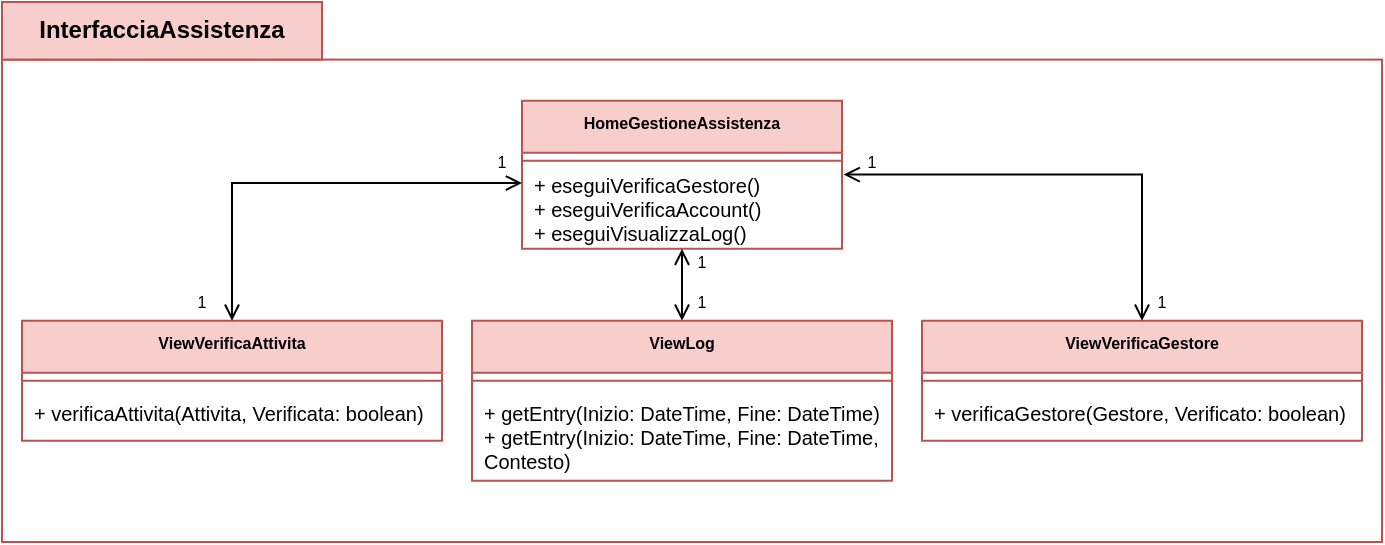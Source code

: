 <mxfile version="20.3.0" type="device" pages="3"><diagram id="Oc4GAFjOkZwdeqoGY5jB" name="Assistenza"><mxGraphModel dx="865" dy="541" grid="1" gridSize="10" guides="1" tooltips="1" connect="1" arrows="1" fold="1" page="1" pageScale="1" pageWidth="827" pageHeight="1169" math="0" shadow="0"><root><mxCell id="0"/><mxCell id="1" parent="0"/><mxCell id="VAPuz3M38RMZrOwEnfrj-1" value="" style="rounded=0;whiteSpace=wrap;html=1;shadow=0;sketch=0;fillStyle=auto;strokeColor=#B85450;fillColor=#FFFFFF;gradientColor=none;" parent="1" vertex="1"><mxGeometry x="130" y="48.79" width="690" height="241.21" as="geometry"/></mxCell><mxCell id="VAPuz3M38RMZrOwEnfrj-2" value="&lt;span style=&quot;&quot;&gt;&lt;font size=&quot;1&quot; style=&quot;&quot;&gt;&lt;b style=&quot;font-size: 12px;&quot;&gt;InterfacciaAssistenza&lt;/b&gt;&lt;/font&gt;&lt;/span&gt;" style="rounded=0;whiteSpace=wrap;html=1;shadow=0;sketch=0;fillStyle=auto;strokeColor=#B85450;fillColor=#F8CECC;gradientColor=none;" parent="1" vertex="1"><mxGeometry x="130" y="20" width="160" height="28.79" as="geometry"/></mxCell><mxCell id="Xh9pQAHB5X-msNiqNMqr-16" value="" style="group" parent="1" vertex="1" connectable="0"><mxGeometry x="230" y="69.4" width="490" height="190" as="geometry"/></mxCell><mxCell id="Xh9pQAHB5X-msNiqNMqr-2" value="HomeGestioneAssistenza" style="swimlane;fontStyle=1;align=center;verticalAlign=top;childLayout=stackLayout;horizontal=1;startSize=26;horizontalStack=0;resizeParent=1;resizeParentMax=0;resizeLast=0;collapsible=1;marginBottom=0;fillColor=#F8CECC;strokeColor=#B85450;fontSize=8;" parent="Xh9pQAHB5X-msNiqNMqr-16" vertex="1"><mxGeometry x="160" width="160" height="74" as="geometry"/></mxCell><mxCell id="Xh9pQAHB5X-msNiqNMqr-4" value="" style="line;strokeWidth=1;fillColor=none;align=left;verticalAlign=middle;spacingTop=-1;spacingLeft=3;spacingRight=3;rotatable=0;labelPosition=right;points=[];portConstraint=eastwest;strokeColor=inherit;" parent="Xh9pQAHB5X-msNiqNMqr-2" vertex="1"><mxGeometry y="26" width="160" height="8" as="geometry"/></mxCell><mxCell id="Xh9pQAHB5X-msNiqNMqr-5" value="+ eseguiVerificaGestore()&#10;+ eseguiVerificaAccount()&#10;+ eseguiVisualizzaLog()" style="text;strokeColor=none;fillColor=none;align=left;verticalAlign=middle;spacingLeft=4;spacingRight=4;overflow=hidden;rotatable=0;points=[[0,0.5],[1,0.5]];portConstraint=eastwest;fontSize=10;" parent="Xh9pQAHB5X-msNiqNMqr-2" vertex="1"><mxGeometry y="34" width="160" height="40" as="geometry"/></mxCell><mxCell id="Xh9pQAHB5X-msNiqNMqr-6" value="ViewVerificaAttivita" style="swimlane;fontStyle=1;align=center;verticalAlign=top;childLayout=stackLayout;horizontal=1;startSize=26;horizontalStack=0;resizeParent=1;resizeParentMax=0;resizeLast=0;collapsible=1;marginBottom=0;fillColor=#F8CECC;strokeColor=#B85450;fontSize=8;" parent="Xh9pQAHB5X-msNiqNMqr-16" vertex="1"><mxGeometry x="-90" y="110" width="210" height="60" as="geometry"/></mxCell><mxCell id="Xh9pQAHB5X-msNiqNMqr-8" value="" style="line;strokeWidth=1;fillColor=none;align=left;verticalAlign=middle;spacingTop=-1;spacingLeft=3;spacingRight=3;rotatable=0;labelPosition=right;points=[];portConstraint=eastwest;strokeColor=inherit;" parent="Xh9pQAHB5X-msNiqNMqr-6" vertex="1"><mxGeometry y="26" width="210" height="8" as="geometry"/></mxCell><mxCell id="Xh9pQAHB5X-msNiqNMqr-9" value="+ verificaAttivita(Attivita, Verificata: boolean)" style="text;strokeColor=none;fillColor=none;align=left;verticalAlign=top;spacingLeft=4;spacingRight=4;overflow=hidden;rotatable=0;points=[[0,0.5],[1,0.5]];portConstraint=eastwest;fontSize=10;" parent="Xh9pQAHB5X-msNiqNMqr-6" vertex="1"><mxGeometry y="34" width="210" height="26" as="geometry"/></mxCell><mxCell id="Xh9pQAHB5X-msNiqNMqr-10" value="ViewVerificaGestore" style="swimlane;fontStyle=1;align=center;verticalAlign=top;childLayout=stackLayout;horizontal=1;startSize=26;horizontalStack=0;resizeParent=1;resizeParentMax=0;resizeLast=0;collapsible=1;marginBottom=0;fillColor=#F8CECC;strokeColor=#B85450;fontSize=8;" parent="Xh9pQAHB5X-msNiqNMqr-16" vertex="1"><mxGeometry x="360" y="110" width="220" height="60" as="geometry"/></mxCell><mxCell id="Xh9pQAHB5X-msNiqNMqr-12" value="" style="line;strokeWidth=1;fillColor=none;align=left;verticalAlign=middle;spacingTop=-1;spacingLeft=3;spacingRight=3;rotatable=0;labelPosition=right;points=[];portConstraint=eastwest;strokeColor=inherit;" parent="Xh9pQAHB5X-msNiqNMqr-10" vertex="1"><mxGeometry y="26" width="220" height="8" as="geometry"/></mxCell><mxCell id="Xh9pQAHB5X-msNiqNMqr-13" value="+ verificaGestore(Gestore, Verificato: boolean)" style="text;strokeColor=none;fillColor=none;align=left;verticalAlign=top;spacingLeft=4;spacingRight=4;overflow=hidden;rotatable=0;points=[[0,0.5],[1,0.5]];portConstraint=eastwest;fontSize=10;" parent="Xh9pQAHB5X-msNiqNMqr-10" vertex="1"><mxGeometry y="34" width="220" height="26" as="geometry"/></mxCell><mxCell id="Xh9pQAHB5X-msNiqNMqr-15" value="" style="endArrow=open;html=1;rounded=0;entryX=0.5;entryY=0;entryDx=0;entryDy=0;exitX=0;exitY=0.178;exitDx=0;exitDy=0;exitPerimeter=0;edgeStyle=orthogonalEdgeStyle;endFill=0;startArrow=open;startFill=0;" parent="Xh9pQAHB5X-msNiqNMqr-16" source="Xh9pQAHB5X-msNiqNMqr-5" target="Xh9pQAHB5X-msNiqNMqr-6" edge="1"><mxGeometry width="50" height="50" relative="1" as="geometry"><mxPoint x="360" y="-40" as="sourcePoint"/><mxPoint x="410" y="-90" as="targetPoint"/></mxGeometry></mxCell><mxCell id="CDzKu6oi8Kyp6h2VvRMe-1" value="&lt;font style=&quot;font-size: 8px;&quot;&gt;1&lt;/font&gt;" style="text;html=1;strokeColor=none;fillColor=none;align=center;verticalAlign=middle;whiteSpace=wrap;rounded=0;fontSize=10;" parent="Xh9pQAHB5X-msNiqNMqr-16" vertex="1"><mxGeometry x="140" y="20" width="20" height="20" as="geometry"/></mxCell><mxCell id="CDzKu6oi8Kyp6h2VvRMe-7" value="" style="endArrow=open;html=1;rounded=0;entryX=1.005;entryY=0.072;entryDx=0;entryDy=0;exitX=0.5;exitY=0;exitDx=0;exitDy=0;edgeStyle=orthogonalEdgeStyle;endFill=0;startArrow=open;startFill=0;entryPerimeter=0;" parent="Xh9pQAHB5X-msNiqNMqr-16" source="Xh9pQAHB5X-msNiqNMqr-10" target="Xh9pQAHB5X-msNiqNMqr-5" edge="1"><mxGeometry width="50" height="50" relative="1" as="geometry"><mxPoint x="540" y="-80" as="sourcePoint"/><mxPoint x="460" y="-10.408" as="targetPoint"/></mxGeometry></mxCell><mxCell id="CDzKu6oi8Kyp6h2VvRMe-8" value="&lt;font style=&quot;font-size: 8px;&quot;&gt;1&lt;/font&gt;" style="text;html=1;strokeColor=none;fillColor=none;align=center;verticalAlign=middle;whiteSpace=wrap;rounded=0;fontSize=10;" parent="Xh9pQAHB5X-msNiqNMqr-16" vertex="1"><mxGeometry x="325" y="20.0" width="20" height="20" as="geometry"/></mxCell><mxCell id="CDzKu6oi8Kyp6h2VvRMe-2" value="&lt;font style=&quot;font-size: 8px;&quot;&gt;1&lt;/font&gt;" style="text;html=1;strokeColor=none;fillColor=none;align=center;verticalAlign=middle;whiteSpace=wrap;rounded=0;fontSize=10;" parent="Xh9pQAHB5X-msNiqNMqr-16" vertex="1"><mxGeometry x="-10" y="90" width="20" height="20" as="geometry"/></mxCell><mxCell id="CDzKu6oi8Kyp6h2VvRMe-4" value="&lt;font style=&quot;font-size: 8px;&quot;&gt;1&lt;/font&gt;" style="text;html=1;strokeColor=none;fillColor=none;align=center;verticalAlign=middle;whiteSpace=wrap;rounded=0;fontSize=10;" parent="Xh9pQAHB5X-msNiqNMqr-16" vertex="1"><mxGeometry x="470" y="90" width="20" height="20" as="geometry"/></mxCell><mxCell id="9TJgq8lwp6YOQyB8NnNv-5" style="rounded=0;orthogonalLoop=1;jettySize=auto;html=1;endArrow=open;endFill=0;startArrow=open;startFill=0;entryX=0.5;entryY=1;entryDx=0;entryDy=0;" parent="Xh9pQAHB5X-msNiqNMqr-16" source="9TJgq8lwp6YOQyB8NnNv-2" target="Xh9pQAHB5X-msNiqNMqr-2" edge="1"><mxGeometry relative="1" as="geometry"><mxPoint x="240" y="80.6" as="targetPoint"/></mxGeometry></mxCell><mxCell id="9TJgq8lwp6YOQyB8NnNv-2" value="ViewLog" style="swimlane;fontStyle=1;align=center;verticalAlign=top;childLayout=stackLayout;horizontal=1;startSize=26;horizontalStack=0;resizeParent=1;resizeParentMax=0;resizeLast=0;collapsible=1;marginBottom=0;fillColor=#F8CECC;strokeColor=#B85450;fontSize=8;" parent="Xh9pQAHB5X-msNiqNMqr-16" vertex="1"><mxGeometry x="135" y="110" width="210" height="80" as="geometry"/></mxCell><mxCell id="9TJgq8lwp6YOQyB8NnNv-3" value="" style="line;strokeWidth=1;fillColor=none;align=left;verticalAlign=middle;spacingTop=-1;spacingLeft=3;spacingRight=3;rotatable=0;labelPosition=right;points=[];portConstraint=eastwest;strokeColor=inherit;" parent="9TJgq8lwp6YOQyB8NnNv-2" vertex="1"><mxGeometry y="26" width="210" height="8" as="geometry"/></mxCell><mxCell id="9TJgq8lwp6YOQyB8NnNv-4" value="+ getEntry(Inizio: DateTime, Fine: DateTime)&#10;+ getEntry(Inizio: DateTime, Fine: DateTime, &#10;Contesto)" style="text;strokeColor=none;fillColor=none;align=left;verticalAlign=top;spacingLeft=4;spacingRight=4;overflow=hidden;rotatable=0;points=[[0,0.5],[1,0.5]];portConstraint=eastwest;fontSize=10;" parent="9TJgq8lwp6YOQyB8NnNv-2" vertex="1"><mxGeometry y="34" width="210" height="46" as="geometry"/></mxCell><mxCell id="9TJgq8lwp6YOQyB8NnNv-6" value="&lt;font style=&quot;font-size: 8px;&quot;&gt;1&lt;/font&gt;" style="text;html=1;strokeColor=none;fillColor=none;align=center;verticalAlign=middle;whiteSpace=wrap;rounded=0;fontSize=10;" parent="Xh9pQAHB5X-msNiqNMqr-16" vertex="1"><mxGeometry x="240" y="70.0" width="20" height="20" as="geometry"/></mxCell><mxCell id="9TJgq8lwp6YOQyB8NnNv-7" value="&lt;font style=&quot;font-size: 8px;&quot;&gt;1&lt;/font&gt;" style="text;html=1;strokeColor=none;fillColor=none;align=center;verticalAlign=middle;whiteSpace=wrap;rounded=0;fontSize=10;" parent="Xh9pQAHB5X-msNiqNMqr-16" vertex="1"><mxGeometry x="240" y="90.0" width="20" height="20" as="geometry"/></mxCell></root></mxGraphModel></diagram><diagram id="rIzbp94jsuHbJC4Z7r_v" name="Gestore/Personale"><mxGraphModel dx="2211" dy="865" grid="1" gridSize="10" guides="1" tooltips="1" connect="1" arrows="1" fold="1" page="1" pageScale="1" pageWidth="827" pageHeight="1169" math="0" shadow="0"><root><mxCell id="0"/><mxCell id="1" parent="0"/><mxCell id="MV1EXYH2ixniYXt_EM-U-47" value="" style="html=1;strokeColor=#b85450;resizeWidth=1;resizeHeight=1;fillColor=#FFFFFF;part=1;connectable=0;allowArrows=0;deletable=0;fillStyle=auto;fontSize=8;" parent="1" vertex="1"><mxGeometry x="530" y="822" width="450" height="440" as="geometry"/></mxCell><mxCell id="MV1EXYH2ixniYXt_EM-U-48" value="&lt;b&gt;InterfacciaOrdine&lt;/b&gt;" style="rounded=0;whiteSpace=wrap;html=1;fillColor=#f8cecc;strokeColor=#b85450;" parent="1" vertex="1"><mxGeometry x="530" y="792" width="140" height="30" as="geometry"/></mxCell><mxCell id="MV1EXYH2ixniYXt_EM-U-45" value="" style="group" parent="1" vertex="1" connectable="0"><mxGeometry x="60" y="792" width="1060" height="470" as="geometry"/></mxCell><mxCell id="MV1EXYH2ixniYXt_EM-U-40" value="" style="html=1;strokeColor=#B85450;resizeWidth=1;resizeHeight=1;fillColor=#FFFFFF;part=1;connectable=0;allowArrows=0;deletable=0;fillStyle=auto;fontSize=8;" parent="MV1EXYH2ixniYXt_EM-U-45" vertex="1"><mxGeometry y="30" width="460" height="440" as="geometry"/></mxCell><mxCell id="MV1EXYH2ixniYXt_EM-U-44" value="&lt;b&gt;InterfacciaPersonale&lt;/b&gt;" style="rounded=0;whiteSpace=wrap;html=1;fillColor=#f8cecc;strokeColor=#b85450;" parent="MV1EXYH2ixniYXt_EM-U-45" vertex="1"><mxGeometry width="140" height="30" as="geometry"/></mxCell><mxCell id="MV1EXYH2ixniYXt_EM-U-1" value="ViewRichiami" style="swimlane;fontStyle=1;align=center;verticalAlign=top;childLayout=stackLayout;horizontal=1;startSize=26;horizontalStack=0;resizeParent=1;resizeParentMax=0;resizeLast=0;collapsible=1;marginBottom=0;strokeColor=#B85450;fontSize=8;fillColor=#F8CECC;" parent="MV1EXYH2ixniYXt_EM-U-45" vertex="1"><mxGeometry x="70" y="176" width="180" height="80" as="geometry"/></mxCell><mxCell id="MV1EXYH2ixniYXt_EM-U-2" value="" style="line;strokeWidth=1;fillColor=none;align=left;verticalAlign=middle;spacingTop=-1;spacingLeft=3;spacingRight=3;rotatable=0;labelPosition=right;points=[];portConstraint=eastwest;strokeColor=inherit;fontSize=8;" parent="MV1EXYH2ixniYXt_EM-U-1" vertex="1"><mxGeometry y="26" width="180" height="8" as="geometry"/></mxCell><mxCell id="MV1EXYH2ixniYXt_EM-U-3" value="+ richiamoGestito(Tavolo: number)&#10;+ getTavoliConRichiamo(): number[]" style="text;strokeColor=none;fillColor=none;align=left;verticalAlign=top;spacingLeft=4;spacingRight=4;overflow=hidden;rotatable=0;points=[[0,0.5],[1,0.5]];portConstraint=eastwest;fontSize=10;" parent="MV1EXYH2ixniYXt_EM-U-1" vertex="1"><mxGeometry y="34" width="180" height="46" as="geometry"/></mxCell><mxCell id="ZmVPJlJoN_OsqeSdR5D6-15" value="HomeOrdine" style="swimlane;fontStyle=1;align=center;verticalAlign=top;childLayout=stackLayout;horizontal=1;startSize=26;horizontalStack=0;resizeParent=1;resizeParentMax=0;resizeLast=0;collapsible=1;marginBottom=0;strokeColor=#B85450;fontSize=8;fillColor=#F8CECC;" parent="MV1EXYH2ixniYXt_EM-U-45" vertex="1"><mxGeometry x="590" y="56" width="140" height="70" as="geometry"/></mxCell><mxCell id="ZmVPJlJoN_OsqeSdR5D6-17" value="" style="line;strokeWidth=1;fillColor=none;align=left;verticalAlign=middle;spacingTop=-1;spacingLeft=3;spacingRight=3;rotatable=0;labelPosition=right;points=[];portConstraint=eastwest;strokeColor=inherit;fontSize=8;" parent="ZmVPJlJoN_OsqeSdR5D6-15" vertex="1"><mxGeometry y="26" width="140" height="8" as="geometry"/></mxCell><mxCell id="ZmVPJlJoN_OsqeSdR5D6-18" value="+ eseguiRiepilogoOrdine()&#10;+ eseguiMenu()" style="text;strokeColor=none;fillColor=none;align=left;verticalAlign=top;spacingLeft=4;spacingRight=4;overflow=hidden;rotatable=0;points=[[0,0.5],[1,0.5]];portConstraint=eastwest;fontSize=10;" parent="ZmVPJlJoN_OsqeSdR5D6-15" vertex="1"><mxGeometry y="34" width="140" height="36" as="geometry"/></mxCell><mxCell id="Ke8cyaTJSrrCaH4ctVzS-3" value="ViewRiepilogoOrdinePersonale" style="swimlane;fontStyle=1;align=center;verticalAlign=top;childLayout=stackLayout;horizontal=1;startSize=26;horizontalStack=0;resizeParent=1;resizeParentMax=0;resizeLast=0;collapsible=1;marginBottom=0;strokeColor=#B85450;fontSize=8;fillColor=#F8CECC;" parent="MV1EXYH2ixniYXt_EM-U-45" vertex="1"><mxGeometry x="220" y="315" width="180" height="70" as="geometry"/></mxCell><mxCell id="Ke8cyaTJSrrCaH4ctVzS-4" value="" style="line;strokeWidth=1;fillColor=none;align=left;verticalAlign=middle;spacingTop=-1;spacingLeft=3;spacingRight=3;rotatable=0;labelPosition=right;points=[];portConstraint=eastwest;strokeColor=inherit;fontSize=8;" parent="Ke8cyaTJSrrCaH4ctVzS-3" vertex="1"><mxGeometry y="26" width="180" height="8" as="geometry"/></mxCell><mxCell id="Ke8cyaTJSrrCaH4ctVzS-5" value="+ modificaNote(Ordine, Note: string)" style="text;strokeColor=none;fillColor=none;align=left;verticalAlign=top;spacingLeft=4;spacingRight=4;overflow=hidden;rotatable=0;points=[[0,0.5],[1,0.5]];portConstraint=eastwest;fontSize=10;" parent="Ke8cyaTJSrrCaH4ctVzS-3" vertex="1"><mxGeometry y="34" width="180" height="36" as="geometry"/></mxCell><mxCell id="ZmVPJlJoN_OsqeSdR5D6-21" value="ViewRiepilogoOrdine" style="swimlane;fontStyle=1;align=center;verticalAlign=top;childLayout=stackLayout;horizontal=1;startSize=26;horizontalStack=0;resizeParent=1;resizeParentMax=0;resizeLast=0;collapsible=1;marginBottom=0;strokeColor=#B85450;fontSize=8;fillColor=#F8CECC;" parent="MV1EXYH2ixniYXt_EM-U-45" vertex="1"><mxGeometry x="480" y="215" width="140" height="80" as="geometry"/></mxCell><mxCell id="ZmVPJlJoN_OsqeSdR5D6-22" value="" style="line;strokeWidth=1;fillColor=none;align=left;verticalAlign=middle;spacingTop=-1;spacingLeft=3;spacingRight=3;rotatable=0;labelPosition=right;points=[];portConstraint=eastwest;strokeColor=inherit;fontSize=8;" parent="ZmVPJlJoN_OsqeSdR5D6-21" vertex="1"><mxGeometry y="26" width="140" height="8" as="geometry"/></mxCell><mxCell id="ZmVPJlJoN_OsqeSdR5D6-23" value="+ conferma(Ordine)&#10;+ modifica(Portata, number)" style="text;strokeColor=none;fillColor=none;align=left;verticalAlign=top;spacingLeft=4;spacingRight=4;overflow=hidden;rotatable=0;points=[[0,0.5],[1,0.5]];portConstraint=eastwest;fontSize=10;" parent="ZmVPJlJoN_OsqeSdR5D6-21" vertex="1"><mxGeometry y="34" width="140" height="46" as="geometry"/></mxCell><mxCell id="Ke8cyaTJSrrCaH4ctVzS-6" style="edgeStyle=orthogonalEdgeStyle;rounded=0;orthogonalLoop=1;jettySize=auto;html=1;startArrow=none;startFill=0;endArrow=block;endFill=0;" parent="MV1EXYH2ixniYXt_EM-U-45" source="Ke8cyaTJSrrCaH4ctVzS-3" target="ZmVPJlJoN_OsqeSdR5D6-21" edge="1"><mxGeometry relative="1" as="geometry"/></mxCell><mxCell id="ZmVPJlJoN_OsqeSdR5D6-24" value="ViewMenu" style="swimlane;fontStyle=1;align=center;verticalAlign=top;childLayout=stackLayout;horizontal=1;startSize=26;horizontalStack=0;resizeParent=1;resizeParentMax=0;resizeLast=0;collapsible=1;marginBottom=0;strokeColor=#B85450;fontSize=8;fillColor=#F8CECC;" parent="MV1EXYH2ixniYXt_EM-U-45" vertex="1"><mxGeometry x="740" y="195" width="140" height="120" as="geometry"/></mxCell><mxCell id="ZmVPJlJoN_OsqeSdR5D6-25" value="" style="line;strokeWidth=1;fillColor=none;align=left;verticalAlign=middle;spacingTop=-1;spacingLeft=3;spacingRight=3;rotatable=0;labelPosition=right;points=[];portConstraint=eastwest;strokeColor=inherit;fontSize=8;" parent="ZmVPJlJoN_OsqeSdR5D6-24" vertex="1"><mxGeometry y="26" width="140" height="8" as="geometry"/></mxCell><mxCell id="ZmVPJlJoN_OsqeSdR5D6-26" value="+ inserisciTavolo(number)&#10;+ inserisci(Portata, number)&#10;+ modifica(Portata, number)&#10;+ elimina(Portata)&#10;+ ricerca(string)&#10;+ filtra(Set&lt;Allergene&gt;)" style="text;strokeColor=none;fillColor=none;align=left;verticalAlign=top;spacingLeft=4;spacingRight=4;overflow=hidden;rotatable=0;points=[[0,0.5],[1,0.5]];portConstraint=eastwest;fontSize=10;" parent="ZmVPJlJoN_OsqeSdR5D6-24" vertex="1"><mxGeometry y="34" width="140" height="86" as="geometry"/></mxCell><mxCell id="Ke8cyaTJSrrCaH4ctVzS-2" style="edgeStyle=orthogonalEdgeStyle;rounded=0;orthogonalLoop=1;jettySize=auto;html=1;startArrow=open;startFill=0;endArrow=open;endFill=0;" parent="MV1EXYH2ixniYXt_EM-U-45" source="ZmVPJlJoN_OsqeSdR5D6-23" target="ZmVPJlJoN_OsqeSdR5D6-26" edge="1"><mxGeometry relative="1" as="geometry"><Array as="points"><mxPoint x="610" y="272"/><mxPoint x="610" y="272"/></Array></mxGeometry></mxCell><mxCell id="ZmVPJlJoN_OsqeSdR5D6-33" value="" style="endArrow=open;startArrow=open;html=1;rounded=0;fontSize=8;startFill=0;endFill=0;" parent="MV1EXYH2ixniYXt_EM-U-45" edge="1"><mxGeometry width="50" height="50" relative="1" as="geometry"><mxPoint x="620" y="256" as="sourcePoint"/><mxPoint x="650" y="126" as="targetPoint"/><Array as="points"><mxPoint x="649" y="256"/></Array></mxGeometry></mxCell><mxCell id="ZmVPJlJoN_OsqeSdR5D6-34" value="" style="endArrow=open;startArrow=open;html=1;rounded=0;fontSize=8;elbow=vertical;startFill=0;endFill=0;edgeStyle=orthogonalEdgeStyle;" parent="MV1EXYH2ixniYXt_EM-U-45" source="ZmVPJlJoN_OsqeSdR5D6-24" target="ZmVPJlJoN_OsqeSdR5D6-15" edge="1"><mxGeometry width="50" height="50" relative="1" as="geometry"><mxPoint x="677" y="256" as="sourcePoint"/><mxPoint x="640" y="126" as="targetPoint"/><Array as="points"><mxPoint x="670" y="255"/></Array></mxGeometry></mxCell><mxCell id="XOCWOsF-8NMlIjLH9ZNJ-1" value="&lt;font style=&quot;font-size: 12px;&quot;&gt;InterfacciaGestore&lt;/font&gt;" style="shape=folder;fontStyle=1;tabWidth=130;tabHeight=30;tabPosition=left;html=1;boundedLbl=1;labelInHeader=1;container=1;collapsible=0;fillStyle=auto;strokeColor=#B85450;fontSize=8;fillColor=#F8CECC;gradientColor=none;" parent="1" vertex="1"><mxGeometry x="-10" y="230" width="1060" height="470" as="geometry"/></mxCell><mxCell id="XOCWOsF-8NMlIjLH9ZNJ-2" value="" style="html=1;strokeColor=#B85450;resizeWidth=1;resizeHeight=1;fillColor=#FFFFFF;part=1;connectable=0;allowArrows=0;deletable=0;fillStyle=auto;fontSize=8;" parent="XOCWOsF-8NMlIjLH9ZNJ-1" vertex="1"><mxGeometry width="1060" height="440" relative="1" as="geometry"><mxPoint y="30" as="offset"/></mxGeometry></mxCell><mxCell id="2MVS9Krfss67pQtINqtI-4" value="HomeGestioneAttivita" style="swimlane;fontStyle=1;align=center;verticalAlign=top;childLayout=stackLayout;horizontal=1;startSize=26;horizontalStack=0;resizeParent=1;resizeParentMax=0;resizeLast=0;collapsible=1;marginBottom=0;fillStyle=auto;strokeColor=#B85450;fontSize=8;fillColor=#F8CECC;gradientColor=none;" parent="XOCWOsF-8NMlIjLH9ZNJ-1" vertex="1"><mxGeometry x="500" y="80" width="160" height="100" as="geometry"/></mxCell><mxCell id="2MVS9Krfss67pQtINqtI-6" value="" style="line;strokeWidth=1;fillColor=none;align=left;verticalAlign=middle;spacingTop=-1;spacingLeft=3;spacingRight=3;rotatable=0;labelPosition=right;points=[];portConstraint=eastwest;strokeColor=inherit;fillStyle=auto;fontSize=8;" parent="2MVS9Krfss67pQtINqtI-4" vertex="1"><mxGeometry y="26" width="160" height="8" as="geometry"/></mxCell><mxCell id="2MVS9Krfss67pQtINqtI-7" value="+ eseguiGestioneAbbonamento()&#10;+ eseguiGestioneStatistiche()&#10;+ eseguiGestioneAttivita()&#10;+ eseguiGestionePersonale()" style="text;strokeColor=none;fillColor=none;align=left;verticalAlign=top;spacingLeft=4;spacingRight=4;overflow=hidden;rotatable=0;points=[[0,0.5],[1,0.5]];portConstraint=eastwest;fillStyle=auto;fontSize=10;" parent="2MVS9Krfss67pQtINqtI-4" vertex="1"><mxGeometry y="34" width="160" height="66" as="geometry"/></mxCell><mxCell id="MG4qivXAPgtKwvwXsdrU-1" value="ViewGestioneMenuAttivita" style="swimlane;fontStyle=1;align=center;verticalAlign=top;childLayout=stackLayout;horizontal=1;startSize=26;horizontalStack=0;resizeParent=1;resizeParentMax=0;resizeLast=0;collapsible=1;marginBottom=0;fontSize=8;fillColor=#F8CECC;strokeColor=#B85450;" parent="XOCWOsF-8NMlIjLH9ZNJ-1" vertex="1"><mxGeometry x="520" y="300" width="240" height="130" as="geometry"/></mxCell><mxCell id="MG4qivXAPgtKwvwXsdrU-2" value="" style="line;strokeWidth=1;fillColor=none;align=left;verticalAlign=middle;spacingTop=-1;spacingLeft=3;spacingRight=3;rotatable=0;labelPosition=right;points=[];portConstraint=eastwest;strokeColor=inherit;fontSize=10;" parent="MG4qivXAPgtKwvwXsdrU-1" vertex="1"><mxGeometry y="26" width="240" height="8" as="geometry"/></mxCell><mxCell id="MG4qivXAPgtKwvwXsdrU-3" value="+ creaPortata(string, string, string, number, &#10;    Allergene[])&#10;+ eliminaPortata(Portata)&#10;+ inserisciMenu(string)&#10;+ disattivaMenu(string)&#10;+ eliminaMenu(string)&#10;+ modificaMenu(Menu)" style="text;strokeColor=none;fillColor=none;align=left;verticalAlign=top;spacingLeft=4;spacingRight=4;overflow=hidden;rotatable=0;points=[[0,0.5],[1,0.5]];portConstraint=eastwest;fontSize=10;" parent="MG4qivXAPgtKwvwXsdrU-1" vertex="1"><mxGeometry y="34" width="240" height="96" as="geometry"/></mxCell><mxCell id="Gqo5GzBCbGl9o1TQgOgg-5" value="" style="endArrow=open;html=1;rounded=0;fontSize=10;entryX=0.5;entryY=0;entryDx=0;entryDy=0;exitX=0.5;exitY=1;exitDx=0;exitDy=0;exitPerimeter=0;endFill=0;startArrow=open;startFill=0;edgeStyle=orthogonalEdgeStyle;" parent="XOCWOsF-8NMlIjLH9ZNJ-1" source="2MVS9Krfss67pQtINqtI-7" target="MG4qivXAPgtKwvwXsdrU-1" edge="1"><mxGeometry width="50" height="50" relative="1" as="geometry"><mxPoint x="530" y="330" as="sourcePoint"/><mxPoint x="580" y="280" as="targetPoint"/><Array as="points"><mxPoint x="580" y="230"/><mxPoint x="640" y="230"/></Array></mxGeometry></mxCell><mxCell id="ZmVPJlJoN_OsqeSdR5D6-1" value="&lt;font style=&quot;font-size: 8px;&quot;&gt;1&lt;/font&gt;" style="text;html=1;strokeColor=none;fillColor=none;align=center;verticalAlign=middle;whiteSpace=wrap;rounded=0;fontSize=10;" parent="XOCWOsF-8NMlIjLH9ZNJ-1" vertex="1"><mxGeometry x="129" y="280" width="20" height="20" as="geometry"/></mxCell><mxCell id="ZmVPJlJoN_OsqeSdR5D6-2" value="&lt;font style=&quot;font-size: 8px;&quot;&gt;1&lt;/font&gt;" style="text;html=1;strokeColor=none;fillColor=none;align=center;verticalAlign=middle;whiteSpace=wrap;rounded=0;fontSize=10;" parent="XOCWOsF-8NMlIjLH9ZNJ-1" vertex="1"><mxGeometry x="365" y="280" width="20" height="20" as="geometry"/></mxCell><mxCell id="ZmVPJlJoN_OsqeSdR5D6-3" value="&lt;font style=&quot;font-size: 8px;&quot;&gt;1&lt;/font&gt;" style="text;html=1;strokeColor=none;fillColor=none;align=center;verticalAlign=middle;whiteSpace=wrap;rounded=0;fontSize=10;" parent="XOCWOsF-8NMlIjLH9ZNJ-1" vertex="1"><mxGeometry x="619" y="280" width="20" height="20" as="geometry"/></mxCell><mxCell id="ZmVPJlJoN_OsqeSdR5D6-4" value="&lt;font style=&quot;font-size: 8px;&quot;&gt;1&lt;/font&gt;" style="text;html=1;strokeColor=none;fillColor=none;align=center;verticalAlign=middle;whiteSpace=wrap;rounded=0;fontSize=10;" parent="XOCWOsF-8NMlIjLH9ZNJ-1" vertex="1"><mxGeometry x="880" y="280" width="20" height="20" as="geometry"/></mxCell><mxCell id="ZmVPJlJoN_OsqeSdR5D6-6" value="&lt;font style=&quot;font-size: 8px;&quot;&gt;1&lt;/font&gt;" style="text;html=1;strokeColor=none;fillColor=none;align=center;verticalAlign=middle;whiteSpace=wrap;rounded=0;fontSize=10;" parent="XOCWOsF-8NMlIjLH9ZNJ-1" vertex="1"><mxGeometry x="562" y="181" width="20" height="20" as="geometry"/></mxCell><mxCell id="8JEmIj4h5-aNN8SWg5jT-1" value="ViewAmministraPersonale" style="swimlane;fontStyle=1;align=center;verticalAlign=top;childLayout=stackLayout;horizontal=1;startSize=26;horizontalStack=0;resizeParent=1;resizeParentMax=0;resizeLast=0;collapsible=1;marginBottom=0;fontSize=8;fillColor=#F8CECC;strokeColor=#B85450;" parent="XOCWOsF-8NMlIjLH9ZNJ-1" vertex="1"><mxGeometry x="790" y="310" width="167" height="90" as="geometry"/></mxCell><mxCell id="8JEmIj4h5-aNN8SWg5jT-2" value="" style="line;strokeWidth=1;fillColor=none;align=left;verticalAlign=middle;spacingTop=-1;spacingLeft=3;spacingRight=3;rotatable=0;labelPosition=right;points=[];portConstraint=eastwest;strokeColor=inherit;fontSize=10;" parent="8JEmIj4h5-aNN8SWg5jT-1" vertex="1"><mxGeometry y="26" width="167" height="8" as="geometry"/></mxCell><mxCell id="8JEmIj4h5-aNN8SWg5jT-3" value="+ invitaPersonale(Mail: string)&#10;+ getPersonale(): Set&lt;Personale&gt;&#10;+ rimuoviPersonale(Mail: string)" style="text;strokeColor=none;fillColor=none;align=left;verticalAlign=top;spacingLeft=4;spacingRight=4;overflow=hidden;rotatable=0;points=[[0,0.5],[1,0.5]];portConstraint=eastwest;fontSize=10;" parent="8JEmIj4h5-aNN8SWg5jT-1" vertex="1"><mxGeometry y="34" width="167" height="56" as="geometry"/></mxCell><mxCell id="iXVf0y4WckvbxaunMB11-1" value="ViewGestioneAbbonamento" style="swimlane;fontStyle=1;align=center;verticalAlign=top;childLayout=stackLayout;horizontal=1;startSize=26;horizontalStack=0;resizeParent=1;resizeParentMax=0;resizeLast=0;collapsible=1;marginBottom=0;fontSize=8;fillColor=#F8CECC;strokeColor=#B85450;" parent="1" vertex="1"><mxGeometry x="30" y="530" width="217.41" height="94" as="geometry"/></mxCell><mxCell id="iXVf0y4WckvbxaunMB11-2" value="" style="line;strokeWidth=1;fillColor=none;align=left;verticalAlign=middle;spacingTop=-1;spacingLeft=3;spacingRight=3;rotatable=0;labelPosition=right;points=[];portConstraint=eastwest;strokeColor=inherit;fontSize=10;" parent="iXVf0y4WckvbxaunMB11-1" vertex="1"><mxGeometry y="26" width="217.41" height="8" as="geometry"/></mxCell><mxCell id="iXVf0y4WckvbxaunMB11-3" value="+ disdiciAbbonamento()&#10;+ cambiaAbbonamento(IsAnnuale: boolean)&#10;+ aggiornaDatiPagamento(Pagamento)" style="text;strokeColor=none;fillColor=none;align=left;verticalAlign=top;spacingLeft=4;spacingRight=4;overflow=hidden;rotatable=0;points=[[0,0.5],[1,0.5]];portConstraint=eastwest;fontSize=10;" parent="iXVf0y4WckvbxaunMB11-1" vertex="1"><mxGeometry y="34" width="217.41" height="60" as="geometry"/></mxCell><mxCell id="C037yWyVFr6G2iXy-XUS-1" value="ViewGestioneStatistiche" style="swimlane;fontStyle=1;align=center;verticalAlign=top;childLayout=stackLayout;horizontal=1;startSize=26;horizontalStack=0;resizeParent=1;resizeParentMax=0;resizeLast=0;collapsible=1;marginBottom=0;fontSize=8;fillColor=#F8CECC;strokeColor=#B85450;" parent="1" vertex="1"><mxGeometry x="268.0" y="530" width="210" height="70" as="geometry"/></mxCell><mxCell id="C037yWyVFr6G2iXy-XUS-2" value="" style="line;strokeWidth=1;fillColor=none;align=left;verticalAlign=middle;spacingTop=-1;spacingLeft=3;spacingRight=3;rotatable=0;labelPosition=right;points=[];portConstraint=eastwest;strokeColor=inherit;fontSize=10;" parent="C037yWyVFr6G2iXy-XUS-1" vertex="1"><mxGeometry y="26" width="210" height="8" as="geometry"/></mxCell><mxCell id="C037yWyVFr6G2iXy-XUS-3" value="+ calcolaStatistiche (DateTime, DateTime)" style="text;strokeColor=none;fillColor=none;align=left;verticalAlign=middle;spacingLeft=4;spacingRight=4;overflow=hidden;rotatable=0;points=[[0,0.5],[1,0.5]];portConstraint=eastwest;fontSize=10;" parent="C037yWyVFr6G2iXy-XUS-1" vertex="1"><mxGeometry y="34" width="210" height="36" as="geometry"/></mxCell><mxCell id="Gqo5GzBCbGl9o1TQgOgg-6" value="" style="endArrow=open;html=1;rounded=0;fontSize=10;entryX=0.5;entryY=0;entryDx=0;entryDy=0;edgeStyle=orthogonalEdgeStyle;endFill=0;" parent="1" target="8JEmIj4h5-aNN8SWg5jT-1" edge="1"><mxGeometry width="50" height="50" relative="1" as="geometry"><mxPoint x="570" y="460" as="sourcePoint"/><mxPoint x="570" y="510" as="targetPoint"/></mxGeometry></mxCell><mxCell id="Gqo5GzBCbGl9o1TQgOgg-8" value="" style="endArrow=open;html=1;rounded=0;fontSize=10;entryX=0.5;entryY=0;entryDx=0;entryDy=0;edgeStyle=orthogonalEdgeStyle;endFill=0;" parent="1" target="C037yWyVFr6G2iXy-XUS-1" edge="1"><mxGeometry width="50" height="50" relative="1" as="geometry"><mxPoint x="570" y="460" as="sourcePoint"/><mxPoint x="430" y="420" as="targetPoint"/></mxGeometry></mxCell><mxCell id="Gqo5GzBCbGl9o1TQgOgg-9" value="" style="endArrow=open;html=1;rounded=0;fontSize=10;entryX=0.5;entryY=0;entryDx=0;entryDy=0;edgeStyle=orthogonalEdgeStyle;endFill=0;" parent="1" target="iXVf0y4WckvbxaunMB11-1" edge="1"><mxGeometry width="50" height="50" relative="1" as="geometry"><mxPoint x="570" y="460" as="sourcePoint"/><mxPoint x="430" y="420" as="targetPoint"/></mxGeometry></mxCell><mxCell id="MV1EXYH2ixniYXt_EM-U-4" style="edgeStyle=orthogonalEdgeStyle;rounded=0;orthogonalLoop=1;jettySize=auto;html=1;endArrow=open;endFill=0;dashed=1;" parent="1" source="ZmVPJlJoN_OsqeSdR5D6-7" target="MV1EXYH2ixniYXt_EM-U-1" edge="1"><mxGeometry relative="1" as="geometry"><Array as="points"><mxPoint x="420" y="1008"/></Array></mxGeometry></mxCell><mxCell id="MV1EXYH2ixniYXt_EM-U-5" value="use" style="edgeLabel;html=1;align=center;verticalAlign=middle;resizable=0;points=[];" parent="MV1EXYH2ixniYXt_EM-U-4" vertex="1" connectable="0"><mxGeometry x="0.104" relative="1" as="geometry"><mxPoint as="offset"/></mxGeometry></mxCell><mxCell id="ZmVPJlJoN_OsqeSdR5D6-7" value="HomeGestionePersonale" style="swimlane;fontStyle=1;align=center;verticalAlign=top;childLayout=stackLayout;horizontal=1;startSize=26;horizontalStack=0;resizeParent=1;resizeParentMax=0;resizeLast=0;collapsible=1;marginBottom=0;strokeColor=#B85450;fontSize=8;fillColor=#F8CECC;" parent="1" vertex="1"><mxGeometry x="350" y="848" width="140" height="80" as="geometry"/></mxCell><mxCell id="ZmVPJlJoN_OsqeSdR5D6-9" value="" style="line;strokeWidth=1;fillColor=none;align=left;verticalAlign=middle;spacingTop=-1;spacingLeft=3;spacingRight=3;rotatable=0;labelPosition=right;points=[];portConstraint=eastwest;strokeColor=inherit;fontSize=8;" parent="ZmVPJlJoN_OsqeSdR5D6-7" vertex="1"><mxGeometry y="26" width="140" height="8" as="geometry"/></mxCell><mxCell id="ZmVPJlJoN_OsqeSdR5D6-10" value="+ eseguiControlloOrdini()&#10;+ eseguiOrdine()&#10;" style="text;strokeColor=none;fillColor=none;align=left;verticalAlign=top;spacingLeft=4;spacingRight=4;overflow=hidden;rotatable=0;points=[[0,0.5],[1,0.5]];portConstraint=eastwest;fontSize=10;" parent="ZmVPJlJoN_OsqeSdR5D6-7" vertex="1"><mxGeometry y="34" width="140" height="46" as="geometry"/></mxCell><mxCell id="ZmVPJlJoN_OsqeSdR5D6-11" value="ViewControlloOrdini" style="swimlane;fontStyle=1;align=center;verticalAlign=top;childLayout=stackLayout;horizontal=1;startSize=26;horizontalStack=0;resizeParent=1;resizeParentMax=0;resizeLast=0;collapsible=1;marginBottom=0;strokeColor=#B85450;fontSize=8;fillColor=#F8CECC;" parent="1" vertex="1"><mxGeometry x="81" y="848" width="169" height="80" as="geometry"/></mxCell><mxCell id="ZmVPJlJoN_OsqeSdR5D6-13" value="" style="line;strokeWidth=1;fillColor=none;align=left;verticalAlign=middle;spacingTop=-1;spacingLeft=3;spacingRight=3;rotatable=0;labelPosition=right;points=[];portConstraint=eastwest;strokeColor=inherit;fontSize=8;" parent="ZmVPJlJoN_OsqeSdR5D6-11" vertex="1"><mxGeometry y="26" width="169" height="8" as="geometry"/></mxCell><mxCell id="ZmVPJlJoN_OsqeSdR5D6-14" value="+ controlloOrdini(): Ordine[]&#10;+ setPagato(Ordine, boolean)&#10;+ setConsegnato(Ordine, boolean)" style="text;strokeColor=none;fillColor=none;align=left;verticalAlign=top;spacingLeft=4;spacingRight=4;overflow=hidden;rotatable=0;points=[[0,0.5],[1,0.5]];portConstraint=eastwest;fontSize=10;" parent="ZmVPJlJoN_OsqeSdR5D6-11" vertex="1"><mxGeometry y="34" width="169" height="46" as="geometry"/></mxCell><mxCell id="ZmVPJlJoN_OsqeSdR5D6-29" value="" style="endArrow=open;html=1;rounded=0;fontSize=8;entryX=0.5;entryY=0;entryDx=0;entryDy=0;exitX=1;exitY=0.5;exitDx=0;exitDy=0;edgeStyle=orthogonalEdgeStyle;endFill=0;" parent="1" source="2MVS9Krfss67pQtINqtI-7" target="ZmVPJlJoN_OsqeSdR5D6-7" edge="1"><mxGeometry width="50" height="50" relative="1" as="geometry"><mxPoint x="980" y="600" as="sourcePoint"/><mxPoint x="1030" y="550" as="targetPoint"/><Array as="points"><mxPoint x="1000" y="377"/><mxPoint x="1000" y="740"/><mxPoint x="420" y="740"/></Array></mxGeometry></mxCell><mxCell id="ZmVPJlJoN_OsqeSdR5D6-30" value="" style="endArrow=open;startArrow=open;html=1;rounded=0;fontSize=8;entryX=0;entryY=0.5;entryDx=0;entryDy=0;exitX=1;exitY=0.5;exitDx=0;exitDy=0;endFill=0;startFill=0;" parent="1" source="ZmVPJlJoN_OsqeSdR5D6-11" target="ZmVPJlJoN_OsqeSdR5D6-7" edge="1"><mxGeometry width="50" height="50" relative="1" as="geometry"><mxPoint x="370" y="1038" as="sourcePoint"/><mxPoint x="420" y="988" as="targetPoint"/></mxGeometry></mxCell><mxCell id="ZmVPJlJoN_OsqeSdR5D6-31" value="" style="endArrow=open;startArrow=none;html=1;rounded=0;fontSize=8;exitX=1;exitY=-0.111;exitDx=0;exitDy=0;exitPerimeter=0;endFill=0;startFill=0;" parent="1" target="ZmVPJlJoN_OsqeSdR5D6-15" edge="1"><mxGeometry width="50" height="50" relative="1" as="geometry"><mxPoint x="490.0" y="883.004" as="sourcePoint"/><mxPoint x="600.0" y="883.0" as="targetPoint"/></mxGeometry></mxCell></root></mxGraphModel></diagram><diagram id="WaEDGOUpFGe3LNvkjC3x" name="Cliente"><mxGraphModel dx="1038" dy="649" grid="1" gridSize="10" guides="1" tooltips="1" connect="1" arrows="1" fold="1" page="1" pageScale="1" pageWidth="827" pageHeight="1169" math="0" shadow="0"><root><mxCell id="0"/><mxCell id="1" parent="0"/><mxCell id="krUQ4FcyS-LpKSnwCCmP-5" value="" style="group" parent="1" vertex="1" connectable="0"><mxGeometry x="35" y="69" width="290" height="470" as="geometry"/></mxCell><mxCell id="krUQ4FcyS-LpKSnwCCmP-3" value="" style="html=1;strokeColor=#b85450;resizeWidth=1;resizeHeight=1;fillColor=#FFFFFF;part=1;connectable=0;allowArrows=0;deletable=0;fillStyle=auto;fontSize=8;" parent="krUQ4FcyS-LpKSnwCCmP-5" vertex="1"><mxGeometry y="30" width="290" height="440" as="geometry"/></mxCell><mxCell id="krUQ4FcyS-LpKSnwCCmP-4" value="&lt;b&gt;InterfacciaCliente&lt;/b&gt;" style="rounded=0;whiteSpace=wrap;html=1;fillColor=#f8cecc;strokeColor=#b85450;" parent="krUQ4FcyS-LpKSnwCCmP-5" vertex="1"><mxGeometry width="140" height="30" as="geometry"/></mxCell><mxCell id="krUQ4FcyS-LpKSnwCCmP-1" value="" style="html=1;strokeColor=#b85450;resizeWidth=1;resizeHeight=1;fillColor=#FFFFFF;part=1;connectable=0;allowArrows=0;deletable=0;fillStyle=auto;fontSize=8;" parent="1" vertex="1"><mxGeometry x="420" y="95" width="460" height="440" as="geometry"/></mxCell><mxCell id="krUQ4FcyS-LpKSnwCCmP-2" value="&lt;b&gt;InterfacciaOrdine&lt;/b&gt;" style="rounded=0;whiteSpace=wrap;html=1;fillColor=#f8cecc;strokeColor=#b85450;" parent="1" vertex="1"><mxGeometry x="420" y="65" width="140" height="30" as="geometry"/></mxCell><mxCell id="aVfFoWZuY9Ra8yzy9OeI-1" value="HomeGestioneCliente" style="swimlane;fontStyle=1;align=center;verticalAlign=top;childLayout=stackLayout;horizontal=1;startSize=26;horizontalStack=0;resizeParent=1;resizeParentMax=0;resizeLast=0;collapsible=1;marginBottom=0;strokeColor=#B85450;fontSize=8;fillColor=#F8CECC;" parent="1" vertex="1"><mxGeometry x="100" y="130" width="160" height="80" as="geometry"/></mxCell><mxCell id="aVfFoWZuY9Ra8yzy9OeI-3" value="" style="line;strokeWidth=1;fillColor=none;align=left;verticalAlign=middle;spacingTop=-1;spacingLeft=3;spacingRight=3;rotatable=0;labelPosition=right;points=[];portConstraint=eastwest;strokeColor=inherit;fontSize=8;" parent="aVfFoWZuY9Ra8yzy9OeI-1" vertex="1"><mxGeometry y="26" width="160" height="8" as="geometry"/></mxCell><mxCell id="aVfFoWZuY9Ra8yzy9OeI-4" value="+ eseguiOrdine()&#10;+ eseguiPagamentoOrdine()&#10;+ eseguiRichiamoPersonale()" style="text;strokeColor=none;fillColor=none;align=left;verticalAlign=top;spacingLeft=4;spacingRight=4;overflow=hidden;rotatable=0;points=[[0,0.5],[1,0.5]];portConstraint=eastwest;fontSize=8;" parent="aVfFoWZuY9Ra8yzy9OeI-1" vertex="1"><mxGeometry y="34" width="160" height="46" as="geometry"/></mxCell><mxCell id="aVfFoWZuY9Ra8yzy9OeI-5" value="ViewPagamentoOrdine" style="swimlane;fontStyle=1;align=center;verticalAlign=top;childLayout=stackLayout;horizontal=1;startSize=26;horizontalStack=0;resizeParent=1;resizeParentMax=0;resizeLast=0;collapsible=1;marginBottom=0;strokeColor=#B85450;fontSize=8;fillColor=#F8CECC;" parent="1" vertex="1"><mxGeometry x="100" y="350" width="160" height="70" as="geometry"/></mxCell><mxCell id="aVfFoWZuY9Ra8yzy9OeI-7" value="" style="line;strokeWidth=1;fillColor=none;align=left;verticalAlign=middle;spacingTop=-1;spacingLeft=3;spacingRight=3;rotatable=0;labelPosition=right;points=[];portConstraint=eastwest;strokeColor=inherit;fontSize=8;" parent="aVfFoWZuY9Ra8yzy9OeI-5" vertex="1"><mxGeometry y="26" width="160" height="8" as="geometry"/></mxCell><mxCell id="aVfFoWZuY9Ra8yzy9OeI-8" value="+ getOrdini(Tavolo: number)&#10;+ paga(Ordine, Pagamento)" style="text;strokeColor=none;fillColor=none;align=left;verticalAlign=top;spacingLeft=4;spacingRight=4;overflow=hidden;rotatable=0;points=[[0,0.5],[1,0.5]];portConstraint=eastwest;fontSize=8;" parent="aVfFoWZuY9Ra8yzy9OeI-5" vertex="1"><mxGeometry y="34" width="160" height="36" as="geometry"/></mxCell><mxCell id="UY6D0YrY3kNcPYmfTbHa-1" value="HomeOrdine" style="swimlane;fontStyle=1;align=center;verticalAlign=top;childLayout=stackLayout;horizontal=1;startSize=26;horizontalStack=0;resizeParent=1;resizeParentMax=0;resizeLast=0;collapsible=1;marginBottom=0;strokeColor=#B85450;fontSize=8;fillColor=#F8CECC;" parent="1" vertex="1"><mxGeometry x="580" y="180" width="140" height="80" as="geometry"/></mxCell><mxCell id="UY6D0YrY3kNcPYmfTbHa-2" value="" style="line;strokeWidth=1;fillColor=none;align=left;verticalAlign=middle;spacingTop=-1;spacingLeft=3;spacingRight=3;rotatable=0;labelPosition=right;points=[];portConstraint=eastwest;strokeColor=inherit;fontSize=8;" parent="UY6D0YrY3kNcPYmfTbHa-1" vertex="1"><mxGeometry y="26" width="140" height="8" as="geometry"/></mxCell><mxCell id="UY6D0YrY3kNcPYmfTbHa-3" value="+ eseguiRiepilogoOrdine()&#10;+ eseguiMenu()&#10;+ inserisciTavolo(number)" style="text;strokeColor=none;fillColor=none;align=left;verticalAlign=top;spacingLeft=4;spacingRight=4;overflow=hidden;rotatable=0;points=[[0,0.5],[1,0.5]];portConstraint=eastwest;fontSize=8;" parent="UY6D0YrY3kNcPYmfTbHa-1" vertex="1"><mxGeometry y="34" width="140" height="46" as="geometry"/></mxCell><mxCell id="UY6D0YrY3kNcPYmfTbHa-4" value="ViewRiepilogoOrdine" style="swimlane;fontStyle=1;align=center;verticalAlign=top;childLayout=stackLayout;horizontal=1;startSize=26;horizontalStack=0;resizeParent=1;resizeParentMax=0;resizeLast=0;collapsible=1;marginBottom=0;strokeColor=#B85450;fontSize=8;fillColor=#F8CECC;" parent="1" vertex="1"><mxGeometry x="440" y="345" width="140" height="70" as="geometry"/></mxCell><mxCell id="UY6D0YrY3kNcPYmfTbHa-5" value="" style="line;strokeWidth=1;fillColor=none;align=left;verticalAlign=middle;spacingTop=-1;spacingLeft=3;spacingRight=3;rotatable=0;labelPosition=right;points=[];portConstraint=eastwest;strokeColor=inherit;fontSize=8;" parent="UY6D0YrY3kNcPYmfTbHa-4" vertex="1"><mxGeometry y="26" width="140" height="8" as="geometry"/></mxCell><mxCell id="UY6D0YrY3kNcPYmfTbHa-6" value="+ conferma(Ordine)&#10;+ modifica(Portata, number)" style="text;strokeColor=none;fillColor=none;align=left;verticalAlign=top;spacingLeft=4;spacingRight=4;overflow=hidden;rotatable=0;points=[[0,0.5],[1,0.5]];portConstraint=eastwest;fontSize=8;" parent="UY6D0YrY3kNcPYmfTbHa-4" vertex="1"><mxGeometry y="34" width="140" height="36" as="geometry"/></mxCell><mxCell id="UY6D0YrY3kNcPYmfTbHa-7" value="ViewMenu" style="swimlane;fontStyle=1;align=center;verticalAlign=top;childLayout=stackLayout;horizontal=1;startSize=26;horizontalStack=0;resizeParent=1;resizeParentMax=0;resizeLast=0;collapsible=1;marginBottom=0;strokeColor=#B85450;fontSize=8;fillColor=#F8CECC;" parent="1" vertex="1"><mxGeometry x="720" y="345" width="136" height="90" as="geometry"/></mxCell><mxCell id="UY6D0YrY3kNcPYmfTbHa-8" value="" style="line;strokeWidth=1;fillColor=none;align=left;verticalAlign=middle;spacingTop=-1;spacingLeft=3;spacingRight=3;rotatable=0;labelPosition=right;points=[];portConstraint=eastwest;strokeColor=inherit;fontSize=8;" parent="UY6D0YrY3kNcPYmfTbHa-7" vertex="1"><mxGeometry y="26" width="136" height="8" as="geometry"/></mxCell><mxCell id="UY6D0YrY3kNcPYmfTbHa-9" value="+ inserisci(Portata, number)&#10;+ elimina(Portata)&#10;+ ricerca(string)&#10;+ filtra(Set&lt;Allergene&gt;)" style="text;strokeColor=none;fillColor=none;align=left;verticalAlign=top;spacingLeft=4;spacingRight=4;overflow=hidden;rotatable=0;points=[[0,0.5],[1,0.5]];portConstraint=eastwest;fontSize=8;" parent="UY6D0YrY3kNcPYmfTbHa-7" vertex="1"><mxGeometry y="34" width="136" height="56" as="geometry"/></mxCell><mxCell id="UY6D0YrY3kNcPYmfTbHa-11" value="" style="endArrow=open;startArrow=open;html=1;rounded=0;fontSize=8;exitX=1.028;exitY=0.015;exitDx=0;exitDy=0;exitPerimeter=0;startFill=0;endFill=0;" parent="1" source="UY6D0YrY3kNcPYmfTbHa-6" edge="1"><mxGeometry width="50" height="50" relative="1" as="geometry"><mxPoint x="580" y="470" as="sourcePoint"/><mxPoint x="620" y="260" as="targetPoint"/><Array as="points"><mxPoint x="619" y="380"/></Array></mxGeometry></mxCell><mxCell id="UY6D0YrY3kNcPYmfTbHa-12" value="" style="endArrow=open;startArrow=open;html=1;rounded=0;fontSize=8;elbow=vertical;startFill=0;endFill=0;" parent="1" edge="1"><mxGeometry width="50" height="50" relative="1" as="geometry"><mxPoint x="717" y="380" as="sourcePoint"/><mxPoint x="680" y="260" as="targetPoint"/><Array as="points"><mxPoint x="680" y="380"/></Array></mxGeometry></mxCell><mxCell id="LUP09je4fbNat0uJ8u6o-2" value="" style="endArrow=open;startArrow=none;html=1;rounded=0;fontSize=8;elbow=vertical;entryX=0.5;entryY=0;entryDx=0;entryDy=0;exitX=1.012;exitY=-0.036;exitDx=0;exitDy=0;exitPerimeter=0;edgeStyle=orthogonalEdgeStyle;endFill=0;startFill=0;" parent="1" source="aVfFoWZuY9Ra8yzy9OeI-4" target="UY6D0YrY3kNcPYmfTbHa-1" edge="1"><mxGeometry width="50" height="50" relative="1" as="geometry"><mxPoint x="410" y="430" as="sourcePoint"/><mxPoint x="460" y="380" as="targetPoint"/></mxGeometry></mxCell><mxCell id="LUP09je4fbNat0uJ8u6o-5" value="" style="endArrow=open;startArrow=open;html=1;rounded=0;fontSize=8;elbow=vertical;entryX=0.5;entryY=1;entryDx=0;entryDy=0;entryPerimeter=0;startFill=0;endFill=0;" parent="1" source="aVfFoWZuY9Ra8yzy9OeI-5" target="aVfFoWZuY9Ra8yzy9OeI-4" edge="1"><mxGeometry width="50" height="50" relative="1" as="geometry"><mxPoint x="330" y="450" as="sourcePoint"/><mxPoint x="380" y="400" as="targetPoint"/></mxGeometry></mxCell></root></mxGraphModel></diagram></mxfile>